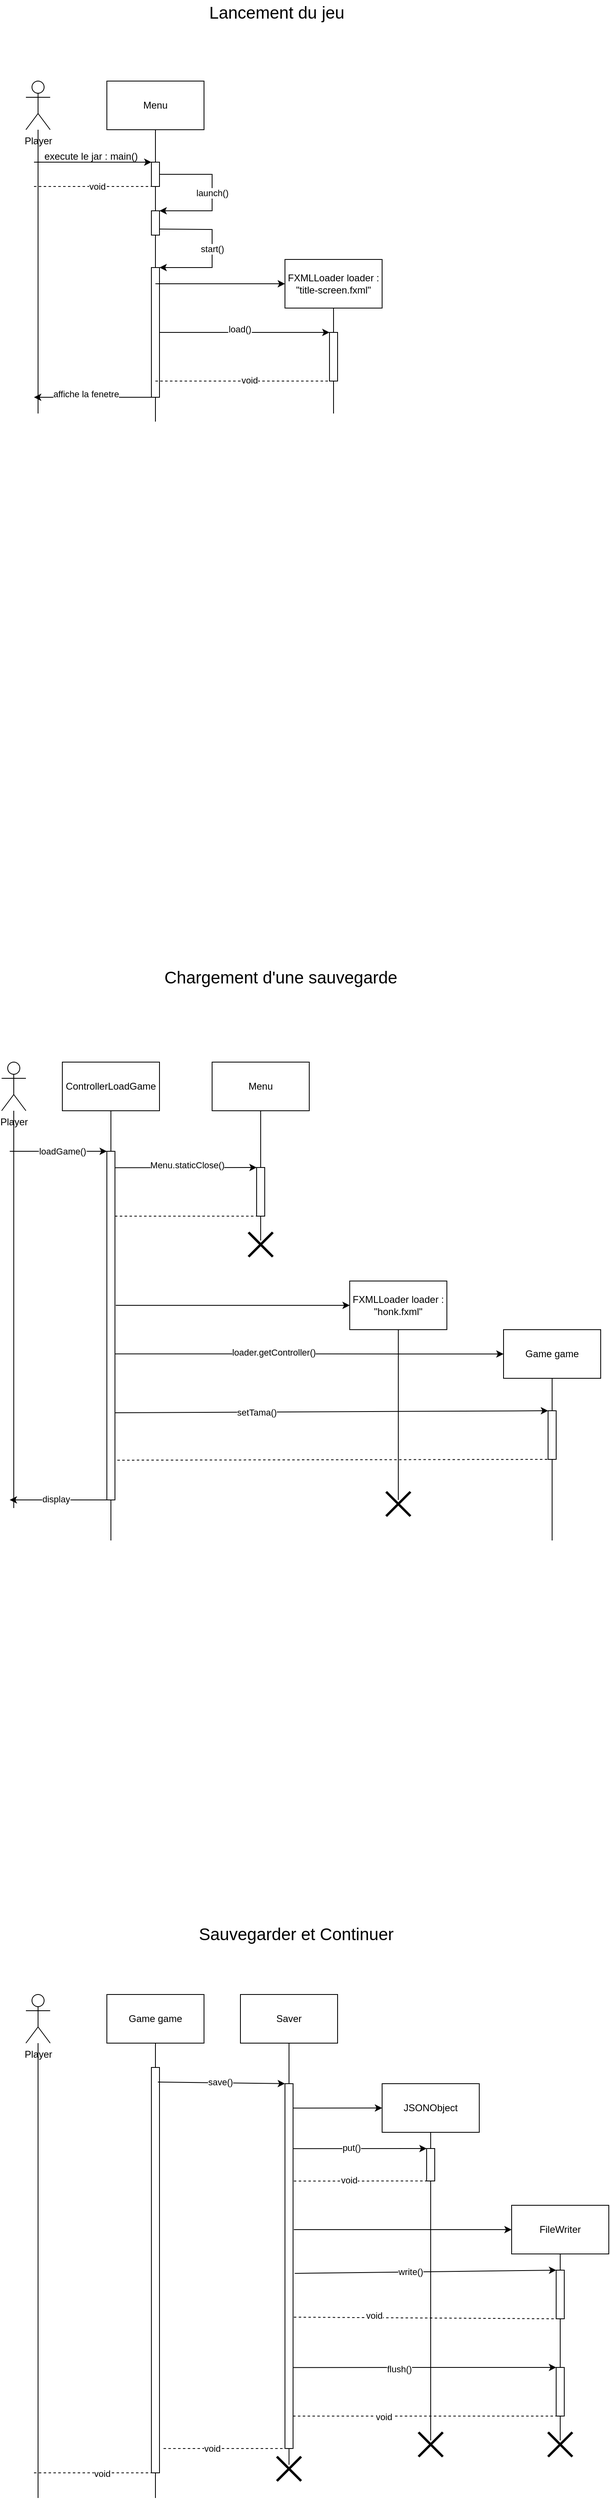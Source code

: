 <mxfile version="22.1.17" type="google">
  <diagram name="Page-1" id="2alas10cNBXESnKTLo6C">
    <mxGraphModel grid="1" page="1" gridSize="10" guides="1" tooltips="1" connect="1" arrows="1" fold="1" pageScale="1" pageWidth="827" pageHeight="1169" math="0" shadow="0">
      <root>
        <mxCell id="0" />
        <mxCell id="1" parent="0" />
        <mxCell id="J3-Axw0ptEbOkvb4Z3mJ-1" value="Player&lt;br&gt;" style="shape=umlActor;verticalLabelPosition=bottom;verticalAlign=top;html=1;outlineConnect=0;" vertex="1" parent="1">
          <mxGeometry x="80" y="120" width="30" height="60" as="geometry" />
        </mxCell>
        <mxCell id="J3-Axw0ptEbOkvb4Z3mJ-2" value="Lancement du jeu" style="text;html=1;strokeColor=none;fillColor=none;align=center;verticalAlign=middle;whiteSpace=wrap;rounded=0;fontSize=21;" vertex="1" parent="1">
          <mxGeometry x="210" y="20" width="360" height="30" as="geometry" />
        </mxCell>
        <mxCell id="YIQv507ol0snjBVpHRnk-1" value="" style="endArrow=none;html=1;rounded=0;" edge="1" parent="1">
          <mxGeometry width="50" height="50" relative="1" as="geometry">
            <mxPoint x="95" y="530" as="sourcePoint" />
            <mxPoint x="95" y="180" as="targetPoint" />
            <Array as="points">
              <mxPoint x="95" y="310" />
            </Array>
          </mxGeometry>
        </mxCell>
        <mxCell id="YIQv507ol0snjBVpHRnk-2" value="Menu" style="rounded=0;whiteSpace=wrap;html=1;" vertex="1" parent="1">
          <mxGeometry x="180" y="120" width="120" height="60" as="geometry" />
        </mxCell>
        <mxCell id="YIQv507ol0snjBVpHRnk-3" value="" style="endArrow=none;html=1;rounded=0;entryX=0.5;entryY=1;entryDx=0;entryDy=0;" edge="1" parent="1" source="YIQv507ol0snjBVpHRnk-4" target="YIQv507ol0snjBVpHRnk-2">
          <mxGeometry width="50" height="50" relative="1" as="geometry">
            <mxPoint x="240" y="540" as="sourcePoint" />
            <mxPoint x="440" y="330" as="targetPoint" />
          </mxGeometry>
        </mxCell>
        <mxCell id="YIQv507ol0snjBVpHRnk-5" value="" style="endArrow=none;html=1;rounded=0;entryX=0.5;entryY=1;entryDx=0;entryDy=0;" edge="1" parent="1" source="YIQv507ol0snjBVpHRnk-12" target="YIQv507ol0snjBVpHRnk-4">
          <mxGeometry width="50" height="50" relative="1" as="geometry">
            <mxPoint x="240" y="540" as="sourcePoint" />
            <mxPoint x="240" y="180" as="targetPoint" />
          </mxGeometry>
        </mxCell>
        <mxCell id="YIQv507ol0snjBVpHRnk-4" value="" style="rounded=0;whiteSpace=wrap;html=1;" vertex="1" parent="1">
          <mxGeometry x="235" y="220" width="10" height="30" as="geometry" />
        </mxCell>
        <mxCell id="YIQv507ol0snjBVpHRnk-6" value="" style="endArrow=classic;html=1;rounded=0;entryX=0;entryY=0;entryDx=0;entryDy=0;" edge="1" parent="1" target="YIQv507ol0snjBVpHRnk-4">
          <mxGeometry width="50" height="50" relative="1" as="geometry">
            <mxPoint x="90" y="220" as="sourcePoint" />
            <mxPoint x="440" y="330" as="targetPoint" />
          </mxGeometry>
        </mxCell>
        <mxCell id="YIQv507ol0snjBVpHRnk-8" value="execute le jar : main()" style="text;html=1;align=center;verticalAlign=middle;resizable=0;points=[];autosize=1;strokeColor=none;fillColor=none;" vertex="1" parent="1">
          <mxGeometry x="90" y="198" width="140" height="30" as="geometry" />
        </mxCell>
        <mxCell id="YIQv507ol0snjBVpHRnk-9" value="" style="endArrow=none;dashed=1;html=1;rounded=0;entryX=0;entryY=1;entryDx=0;entryDy=0;" edge="1" parent="1" target="YIQv507ol0snjBVpHRnk-4">
          <mxGeometry width="50" height="50" relative="1" as="geometry">
            <mxPoint x="90" y="250" as="sourcePoint" />
            <mxPoint x="440" y="330" as="targetPoint" />
          </mxGeometry>
        </mxCell>
        <mxCell id="YIQv507ol0snjBVpHRnk-11" value="void" style="edgeLabel;html=1;align=center;verticalAlign=middle;resizable=0;points=[];" vertex="1" connectable="0" parent="YIQv507ol0snjBVpHRnk-9">
          <mxGeometry x="0.076" relative="1" as="geometry">
            <mxPoint as="offset" />
          </mxGeometry>
        </mxCell>
        <mxCell id="YIQv507ol0snjBVpHRnk-13" value="" style="endArrow=none;html=1;rounded=0;entryX=0.5;entryY=1;entryDx=0;entryDy=0;" edge="1" parent="1" source="YIQv507ol0snjBVpHRnk-23" target="YIQv507ol0snjBVpHRnk-12">
          <mxGeometry width="50" height="50" relative="1" as="geometry">
            <mxPoint x="240" y="540" as="sourcePoint" />
            <mxPoint x="240" y="250" as="targetPoint" />
          </mxGeometry>
        </mxCell>
        <mxCell id="YIQv507ol0snjBVpHRnk-12" value="" style="rounded=0;whiteSpace=wrap;html=1;" vertex="1" parent="1">
          <mxGeometry x="235" y="280" width="10" height="30" as="geometry" />
        </mxCell>
        <mxCell id="YIQv507ol0snjBVpHRnk-14" value="" style="endArrow=classic;html=1;rounded=0;exitX=1;exitY=0.5;exitDx=0;exitDy=0;entryX=1;entryY=0;entryDx=0;entryDy=0;" edge="1" parent="1" source="YIQv507ol0snjBVpHRnk-4" target="YIQv507ol0snjBVpHRnk-12">
          <mxGeometry width="50" height="50" relative="1" as="geometry">
            <mxPoint x="390" y="380" as="sourcePoint" />
            <mxPoint x="410" y="220" as="targetPoint" />
            <Array as="points">
              <mxPoint x="310" y="235" />
              <mxPoint x="310" y="280" />
            </Array>
          </mxGeometry>
        </mxCell>
        <mxCell id="YIQv507ol0snjBVpHRnk-15" value="launch()" style="edgeLabel;html=1;align=center;verticalAlign=middle;resizable=0;points=[];" vertex="1" connectable="0" parent="YIQv507ol0snjBVpHRnk-14">
          <mxGeometry x="0.006" relative="1" as="geometry">
            <mxPoint as="offset" />
          </mxGeometry>
        </mxCell>
        <mxCell id="YIQv507ol0snjBVpHRnk-20" value="" style="endArrow=classic;html=1;rounded=0;exitX=1;exitY=0.75;exitDx=0;exitDy=0;entryX=1;entryY=0;entryDx=0;entryDy=0;" edge="1" parent="1" source="YIQv507ol0snjBVpHRnk-12" target="YIQv507ol0snjBVpHRnk-23">
          <mxGeometry width="50" height="50" relative="1" as="geometry">
            <mxPoint x="390" y="380" as="sourcePoint" />
            <mxPoint x="447.5" y="300" as="targetPoint" />
            <Array as="points">
              <mxPoint x="310" y="303" />
              <mxPoint x="310" y="350" />
            </Array>
          </mxGeometry>
        </mxCell>
        <mxCell id="YIQv507ol0snjBVpHRnk-22" value="start()" style="edgeLabel;html=1;align=center;verticalAlign=middle;resizable=0;points=[];" vertex="1" connectable="0" parent="YIQv507ol0snjBVpHRnk-20">
          <mxGeometry x="-0.002" relative="1" as="geometry">
            <mxPoint as="offset" />
          </mxGeometry>
        </mxCell>
        <mxCell id="YIQv507ol0snjBVpHRnk-24" value="" style="endArrow=none;html=1;rounded=0;entryX=0.5;entryY=1;entryDx=0;entryDy=0;" edge="1" parent="1" target="YIQv507ol0snjBVpHRnk-23">
          <mxGeometry width="50" height="50" relative="1" as="geometry">
            <mxPoint x="240" y="540" as="sourcePoint" />
            <mxPoint x="240" y="310" as="targetPoint" />
          </mxGeometry>
        </mxCell>
        <mxCell id="YIQv507ol0snjBVpHRnk-23" value="" style="rounded=0;whiteSpace=wrap;html=1;" vertex="1" parent="1">
          <mxGeometry x="235" y="350" width="10" height="160" as="geometry" />
        </mxCell>
        <mxCell id="YIQv507ol0snjBVpHRnk-28" value="FXMLLoader loader :&lt;br&gt;&quot;title-screen.fxml&quot;" style="rounded=0;whiteSpace=wrap;html=1;" vertex="1" parent="1">
          <mxGeometry x="400" y="340" width="120" height="60" as="geometry" />
        </mxCell>
        <mxCell id="YIQv507ol0snjBVpHRnk-29" value="" style="endArrow=classic;html=1;rounded=0;entryX=0;entryY=0.5;entryDx=0;entryDy=0;" edge="1" parent="1" target="YIQv507ol0snjBVpHRnk-28">
          <mxGeometry width="50" height="50" relative="1" as="geometry">
            <mxPoint x="240" y="370" as="sourcePoint" />
            <mxPoint x="440" y="330" as="targetPoint" />
          </mxGeometry>
        </mxCell>
        <mxCell id="YIQv507ol0snjBVpHRnk-30" value="" style="endArrow=none;html=1;rounded=0;exitX=0.5;exitY=1;exitDx=0;exitDy=0;" edge="1" parent="1" source="YIQv507ol0snjBVpHRnk-33">
          <mxGeometry width="50" height="50" relative="1" as="geometry">
            <mxPoint x="390" y="380" as="sourcePoint" />
            <mxPoint x="460" y="530" as="targetPoint" />
          </mxGeometry>
        </mxCell>
        <mxCell id="YIQv507ol0snjBVpHRnk-31" value="" style="endArrow=classic;html=1;rounded=0;entryX=0;entryY=0;entryDx=0;entryDy=0;" edge="1" parent="1" source="YIQv507ol0snjBVpHRnk-23" target="YIQv507ol0snjBVpHRnk-33">
          <mxGeometry width="50" height="50" relative="1" as="geometry">
            <mxPoint x="390" y="500" as="sourcePoint" />
            <mxPoint x="430" y="430" as="targetPoint" />
          </mxGeometry>
        </mxCell>
        <mxCell id="YIQv507ol0snjBVpHRnk-32" value="load()" style="edgeLabel;html=1;align=center;verticalAlign=middle;resizable=0;points=[];" vertex="1" connectable="0" parent="YIQv507ol0snjBVpHRnk-31">
          <mxGeometry x="-0.06" y="4" relative="1" as="geometry">
            <mxPoint as="offset" />
          </mxGeometry>
        </mxCell>
        <mxCell id="YIQv507ol0snjBVpHRnk-34" value="" style="endArrow=none;html=1;rounded=0;exitX=0.5;exitY=1;exitDx=0;exitDy=0;" edge="1" parent="1" source="YIQv507ol0snjBVpHRnk-28" target="YIQv507ol0snjBVpHRnk-33">
          <mxGeometry width="50" height="50" relative="1" as="geometry">
            <mxPoint x="460" y="400" as="sourcePoint" />
            <mxPoint x="460" y="530" as="targetPoint" />
          </mxGeometry>
        </mxCell>
        <mxCell id="YIQv507ol0snjBVpHRnk-33" value="" style="rounded=0;whiteSpace=wrap;html=1;" vertex="1" parent="1">
          <mxGeometry x="455" y="430" width="10" height="60" as="geometry" />
        </mxCell>
        <mxCell id="YIQv507ol0snjBVpHRnk-36" value="" style="endArrow=none;dashed=1;html=1;rounded=0;entryX=0;entryY=1;entryDx=0;entryDy=0;" edge="1" parent="1" target="YIQv507ol0snjBVpHRnk-33">
          <mxGeometry width="50" height="50" relative="1" as="geometry">
            <mxPoint x="240" y="490" as="sourcePoint" />
            <mxPoint x="440" y="450" as="targetPoint" />
          </mxGeometry>
        </mxCell>
        <mxCell id="YIQv507ol0snjBVpHRnk-37" value="void" style="edgeLabel;html=1;align=center;verticalAlign=middle;resizable=0;points=[];" vertex="1" connectable="0" parent="YIQv507ol0snjBVpHRnk-36">
          <mxGeometry x="0.079" y="1" relative="1" as="geometry">
            <mxPoint as="offset" />
          </mxGeometry>
        </mxCell>
        <mxCell id="YIQv507ol0snjBVpHRnk-38" value="" style="endArrow=classic;html=1;rounded=0;exitX=0;exitY=1;exitDx=0;exitDy=0;" edge="1" parent="1" source="YIQv507ol0snjBVpHRnk-23">
          <mxGeometry width="50" height="50" relative="1" as="geometry">
            <mxPoint x="390" y="500" as="sourcePoint" />
            <mxPoint x="90" y="510" as="targetPoint" />
          </mxGeometry>
        </mxCell>
        <mxCell id="YIQv507ol0snjBVpHRnk-39" value="affiche la fenetre" style="edgeLabel;html=1;align=center;verticalAlign=middle;resizable=0;points=[];" vertex="1" connectable="0" parent="YIQv507ol0snjBVpHRnk-38">
          <mxGeometry x="0.117" y="-4" relative="1" as="geometry">
            <mxPoint as="offset" />
          </mxGeometry>
        </mxCell>
        <mxCell id="YIQv507ol0snjBVpHRnk-40" value="&lt;font style=&quot;font-size: 21px;&quot;&gt;Chargement d&#39;une sauvegarde&lt;/font&gt;" style="text;html=1;strokeColor=none;fillColor=none;align=center;verticalAlign=middle;whiteSpace=wrap;rounded=0;" vertex="1" parent="1">
          <mxGeometry x="220" y="1210" width="350" height="30" as="geometry" />
        </mxCell>
        <mxCell id="YIQv507ol0snjBVpHRnk-41" value="Player" style="shape=umlActor;verticalLabelPosition=bottom;verticalAlign=top;html=1;outlineConnect=0;" vertex="1" parent="1">
          <mxGeometry x="50" y="1330" width="30" height="60" as="geometry" />
        </mxCell>
        <mxCell id="YIQv507ol0snjBVpHRnk-42" value="" style="endArrow=none;html=1;rounded=0;" edge="1" parent="1" source="YIQv507ol0snjBVpHRnk-41">
          <mxGeometry width="50" height="50" relative="1" as="geometry">
            <mxPoint x="60" y="1420" as="sourcePoint" />
            <mxPoint x="65" y="1880" as="targetPoint" />
          </mxGeometry>
        </mxCell>
        <mxCell id="YIQv507ol0snjBVpHRnk-43" value="ControllerLoadGame" style="rounded=0;whiteSpace=wrap;html=1;" vertex="1" parent="1">
          <mxGeometry x="125" y="1330" width="120" height="60" as="geometry" />
        </mxCell>
        <mxCell id="YIQv507ol0snjBVpHRnk-44" value="" style="endArrow=none;html=1;rounded=0;entryX=0.5;entryY=1;entryDx=0;entryDy=0;" edge="1" parent="1" source="YIQv507ol0snjBVpHRnk-45" target="YIQv507ol0snjBVpHRnk-43">
          <mxGeometry width="50" height="50" relative="1" as="geometry">
            <mxPoint x="185" y="1884" as="sourcePoint" />
            <mxPoint x="440" y="1470" as="targetPoint" />
          </mxGeometry>
        </mxCell>
        <mxCell id="YIQv507ol0snjBVpHRnk-46" value="" style="endArrow=none;html=1;rounded=0;entryX=0.5;entryY=1;entryDx=0;entryDy=0;" edge="1" parent="1" target="YIQv507ol0snjBVpHRnk-45">
          <mxGeometry width="50" height="50" relative="1" as="geometry">
            <mxPoint x="185" y="1920" as="sourcePoint" />
            <mxPoint x="185" y="1390" as="targetPoint" />
          </mxGeometry>
        </mxCell>
        <mxCell id="YIQv507ol0snjBVpHRnk-45" value="" style="rounded=0;whiteSpace=wrap;html=1;" vertex="1" parent="1">
          <mxGeometry x="180" y="1440" width="10" height="430" as="geometry" />
        </mxCell>
        <mxCell id="YIQv507ol0snjBVpHRnk-47" value="" style="endArrow=classic;html=1;rounded=0;entryX=0;entryY=0;entryDx=0;entryDy=0;" edge="1" parent="1" target="YIQv507ol0snjBVpHRnk-45">
          <mxGeometry width="50" height="50" relative="1" as="geometry">
            <mxPoint x="60" y="1440" as="sourcePoint" />
            <mxPoint x="440" y="1470" as="targetPoint" />
          </mxGeometry>
        </mxCell>
        <mxCell id="YIQv507ol0snjBVpHRnk-48" value="loadGame()" style="edgeLabel;html=1;align=center;verticalAlign=middle;resizable=0;points=[];" vertex="1" connectable="0" parent="YIQv507ol0snjBVpHRnk-47">
          <mxGeometry x="0.183" y="2" relative="1" as="geometry">
            <mxPoint x="-6" y="2" as="offset" />
          </mxGeometry>
        </mxCell>
        <mxCell id="YIQv507ol0snjBVpHRnk-50" value="Menu" style="rounded=0;whiteSpace=wrap;html=1;" vertex="1" parent="1">
          <mxGeometry x="310" y="1330" width="120" height="60" as="geometry" />
        </mxCell>
        <mxCell id="YIQv507ol0snjBVpHRnk-51" value="" style="endArrow=none;html=1;rounded=0;entryX=0.5;entryY=1;entryDx=0;entryDy=0;" edge="1" parent="1" source="YIQv507ol0snjBVpHRnk-52" target="YIQv507ol0snjBVpHRnk-50">
          <mxGeometry width="50" height="50" relative="1" as="geometry">
            <mxPoint x="370" y="1690" as="sourcePoint" />
            <mxPoint x="440" y="1470" as="targetPoint" />
          </mxGeometry>
        </mxCell>
        <mxCell id="YIQv507ol0snjBVpHRnk-53" value="" style="endArrow=none;html=1;rounded=0;entryX=0.5;entryY=1;entryDx=0;entryDy=0;" edge="1" parent="1" target="YIQv507ol0snjBVpHRnk-52">
          <mxGeometry width="50" height="50" relative="1" as="geometry">
            <mxPoint x="370" y="1550" as="sourcePoint" />
            <mxPoint x="370" y="1390" as="targetPoint" />
            <Array as="points" />
          </mxGeometry>
        </mxCell>
        <mxCell id="YIQv507ol0snjBVpHRnk-52" value="" style="rounded=0;whiteSpace=wrap;html=1;" vertex="1" parent="1">
          <mxGeometry x="365" y="1460" width="10" height="60" as="geometry" />
        </mxCell>
        <mxCell id="YIQv507ol0snjBVpHRnk-54" value="" style="endArrow=classic;html=1;rounded=0;exitX=1;exitY=0.047;exitDx=0;exitDy=0;exitPerimeter=0;entryX=0;entryY=0;entryDx=0;entryDy=0;" edge="1" parent="1" source="YIQv507ol0snjBVpHRnk-45" target="YIQv507ol0snjBVpHRnk-52">
          <mxGeometry width="50" height="50" relative="1" as="geometry">
            <mxPoint x="390" y="1520" as="sourcePoint" />
            <mxPoint x="440" y="1470" as="targetPoint" />
          </mxGeometry>
        </mxCell>
        <mxCell id="YIQv507ol0snjBVpHRnk-55" value="Menu.staticClose()" style="edgeLabel;html=1;align=center;verticalAlign=middle;resizable=0;points=[];" vertex="1" connectable="0" parent="YIQv507ol0snjBVpHRnk-54">
          <mxGeometry x="0.018" y="3" relative="1" as="geometry">
            <mxPoint as="offset" />
          </mxGeometry>
        </mxCell>
        <mxCell id="YIQv507ol0snjBVpHRnk-56" value="" style="endArrow=none;dashed=1;html=1;rounded=0;entryX=0;entryY=1;entryDx=0;entryDy=0;" edge="1" parent="1" target="YIQv507ol0snjBVpHRnk-52">
          <mxGeometry width="50" height="50" relative="1" as="geometry">
            <mxPoint x="190" y="1520" as="sourcePoint" />
            <mxPoint x="440" y="1470" as="targetPoint" />
          </mxGeometry>
        </mxCell>
        <mxCell id="YIQv507ol0snjBVpHRnk-57" value="" style="shape=umlDestroy;whiteSpace=wrap;html=1;strokeWidth=3;targetShapes=umlLifeline;" vertex="1" parent="1">
          <mxGeometry x="355" y="1540" width="30" height="30" as="geometry" />
        </mxCell>
        <mxCell id="YIQv507ol0snjBVpHRnk-58" value="FXMLLoader loader :&lt;br&gt;&quot;honk.fxml&quot;" style="rounded=0;whiteSpace=wrap;html=1;" vertex="1" parent="1">
          <mxGeometry x="480" y="1600" width="120" height="60" as="geometry" />
        </mxCell>
        <mxCell id="YIQv507ol0snjBVpHRnk-59" value="" style="endArrow=classic;html=1;rounded=0;exitX=1.1;exitY=0.442;exitDx=0;exitDy=0;exitPerimeter=0;entryX=0;entryY=0.5;entryDx=0;entryDy=0;" edge="1" parent="1" source="YIQv507ol0snjBVpHRnk-45" target="YIQv507ol0snjBVpHRnk-58">
          <mxGeometry width="50" height="50" relative="1" as="geometry">
            <mxPoint x="390" y="1640" as="sourcePoint" />
            <mxPoint x="440" y="1590" as="targetPoint" />
          </mxGeometry>
        </mxCell>
        <mxCell id="YIQv507ol0snjBVpHRnk-61" value="Game game" style="rounded=0;whiteSpace=wrap;html=1;" vertex="1" parent="1">
          <mxGeometry x="670" y="1660" width="120" height="60" as="geometry" />
        </mxCell>
        <mxCell id="YIQv507ol0snjBVpHRnk-62" value="" style="endArrow=classic;html=1;rounded=0;exitX=1;exitY=0.581;exitDx=0;exitDy=0;exitPerimeter=0;entryX=0;entryY=0.5;entryDx=0;entryDy=0;" edge="1" parent="1" source="YIQv507ol0snjBVpHRnk-45" target="YIQv507ol0snjBVpHRnk-61">
          <mxGeometry width="50" height="50" relative="1" as="geometry">
            <mxPoint x="390" y="1640" as="sourcePoint" />
            <mxPoint x="440" y="1590" as="targetPoint" />
          </mxGeometry>
        </mxCell>
        <mxCell id="YIQv507ol0snjBVpHRnk-73" value="loader.getController()" style="edgeLabel;html=1;align=center;verticalAlign=middle;resizable=0;points=[];" vertex="1" connectable="0" parent="YIQv507ol0snjBVpHRnk-62">
          <mxGeometry x="-0.183" y="2" relative="1" as="geometry">
            <mxPoint as="offset" />
          </mxGeometry>
        </mxCell>
        <mxCell id="YIQv507ol0snjBVpHRnk-63" value="" style="endArrow=none;html=1;rounded=0;entryX=0.5;entryY=1;entryDx=0;entryDy=0;" edge="1" parent="1" target="YIQv507ol0snjBVpHRnk-58">
          <mxGeometry width="50" height="50" relative="1" as="geometry">
            <mxPoint x="540" y="1760" as="sourcePoint" />
            <mxPoint x="440" y="1710" as="targetPoint" />
          </mxGeometry>
        </mxCell>
        <mxCell id="YIQv507ol0snjBVpHRnk-65" value="" style="endArrow=none;html=1;rounded=0;entryX=0.5;entryY=1;entryDx=0;entryDy=0;" edge="1" parent="1" source="YIQv507ol0snjBVpHRnk-74" target="YIQv507ol0snjBVpHRnk-61">
          <mxGeometry width="50" height="50" relative="1" as="geometry">
            <mxPoint x="730" y="1980" as="sourcePoint" />
            <mxPoint x="750" y="1790" as="targetPoint" />
          </mxGeometry>
        </mxCell>
        <mxCell id="YIQv507ol0snjBVpHRnk-68" value="" style="endArrow=none;html=1;rounded=0;entryX=0.5;entryY=1;entryDx=0;entryDy=0;" edge="1" parent="1">
          <mxGeometry width="50" height="50" relative="1" as="geometry">
            <mxPoint x="540" y="1870" as="sourcePoint" />
            <mxPoint x="540" y="1760" as="targetPoint" />
          </mxGeometry>
        </mxCell>
        <mxCell id="YIQv507ol0snjBVpHRnk-75" value="" style="endArrow=none;html=1;rounded=0;entryX=0.5;entryY=1;entryDx=0;entryDy=0;" edge="1" parent="1" target="YIQv507ol0snjBVpHRnk-74">
          <mxGeometry width="50" height="50" relative="1" as="geometry">
            <mxPoint x="730" y="1920" as="sourcePoint" />
            <mxPoint x="730" y="1720" as="targetPoint" />
          </mxGeometry>
        </mxCell>
        <mxCell id="YIQv507ol0snjBVpHRnk-74" value="" style="rounded=0;whiteSpace=wrap;html=1;" vertex="1" parent="1">
          <mxGeometry x="725" y="1760" width="10" height="60" as="geometry" />
        </mxCell>
        <mxCell id="YIQv507ol0snjBVpHRnk-76" value="" style="shape=umlDestroy;whiteSpace=wrap;html=1;strokeWidth=3;targetShapes=umlLifeline;" vertex="1" parent="1">
          <mxGeometry x="525" y="1860" width="30" height="30" as="geometry" />
        </mxCell>
        <mxCell id="YIQv507ol0snjBVpHRnk-77" value="" style="endArrow=classic;html=1;rounded=0;entryX=0;entryY=0;entryDx=0;entryDy=0;exitX=1;exitY=0.75;exitDx=0;exitDy=0;" edge="1" parent="1" source="YIQv507ol0snjBVpHRnk-45" target="YIQv507ol0snjBVpHRnk-74">
          <mxGeometry width="50" height="50" relative="1" as="geometry">
            <mxPoint x="390" y="1760" as="sourcePoint" />
            <mxPoint x="440" y="1710" as="targetPoint" />
          </mxGeometry>
        </mxCell>
        <mxCell id="YIQv507ol0snjBVpHRnk-78" value="setTama()" style="edgeLabel;html=1;align=center;verticalAlign=middle;resizable=0;points=[];" vertex="1" connectable="0" parent="YIQv507ol0snjBVpHRnk-77">
          <mxGeometry x="-0.346" relative="1" as="geometry">
            <mxPoint as="offset" />
          </mxGeometry>
        </mxCell>
        <mxCell id="YIQv507ol0snjBVpHRnk-79" value="" style="endArrow=none;dashed=1;html=1;rounded=0;entryX=0;entryY=1;entryDx=0;entryDy=0;exitX=1.3;exitY=0.886;exitDx=0;exitDy=0;exitPerimeter=0;" edge="1" parent="1" source="YIQv507ol0snjBVpHRnk-45" target="YIQv507ol0snjBVpHRnk-74">
          <mxGeometry width="50" height="50" relative="1" as="geometry">
            <mxPoint x="390" y="1760" as="sourcePoint" />
            <mxPoint x="440" y="1710" as="targetPoint" />
          </mxGeometry>
        </mxCell>
        <mxCell id="YIQv507ol0snjBVpHRnk-80" value="" style="endArrow=classic;html=1;rounded=0;exitX=0;exitY=1;exitDx=0;exitDy=0;" edge="1" parent="1" source="YIQv507ol0snjBVpHRnk-45">
          <mxGeometry width="50" height="50" relative="1" as="geometry">
            <mxPoint x="390" y="1880" as="sourcePoint" />
            <mxPoint x="60" y="1870" as="targetPoint" />
          </mxGeometry>
        </mxCell>
        <mxCell id="YIQv507ol0snjBVpHRnk-81" value="display" style="edgeLabel;html=1;align=center;verticalAlign=middle;resizable=0;points=[];" vertex="1" connectable="0" parent="YIQv507ol0snjBVpHRnk-80">
          <mxGeometry x="0.05" y="-1" relative="1" as="geometry">
            <mxPoint as="offset" />
          </mxGeometry>
        </mxCell>
        <mxCell id="YIQv507ol0snjBVpHRnk-82" value="&lt;font style=&quot;font-size: 21px;&quot;&gt;Sauvegarder et Continuer&lt;/font&gt;" style="text;html=1;strokeColor=none;fillColor=none;align=center;verticalAlign=middle;whiteSpace=wrap;rounded=0;" vertex="1" parent="1">
          <mxGeometry x="279" y="2390" width="270" height="30" as="geometry" />
        </mxCell>
        <mxCell id="YIQv507ol0snjBVpHRnk-83" value="Game game" style="rounded=0;whiteSpace=wrap;html=1;" vertex="1" parent="1">
          <mxGeometry x="180" y="2480" width="120" height="60" as="geometry" />
        </mxCell>
        <mxCell id="YIQv507ol0snjBVpHRnk-84" value="Player&lt;br&gt;" style="shape=umlActor;verticalLabelPosition=bottom;verticalAlign=top;html=1;outlineConnect=0;" vertex="1" parent="1">
          <mxGeometry x="80" y="2480" width="30" height="60" as="geometry" />
        </mxCell>
        <mxCell id="YIQv507ol0snjBVpHRnk-90" value="" style="endArrow=none;html=1;rounded=0;" edge="1" parent="1" target="YIQv507ol0snjBVpHRnk-84">
          <mxGeometry width="50" height="50" relative="1" as="geometry">
            <mxPoint x="95" y="3101" as="sourcePoint" />
            <mxPoint x="170" y="2600" as="targetPoint" />
          </mxGeometry>
        </mxCell>
        <mxCell id="YIQv507ol0snjBVpHRnk-91" value="" style="endArrow=none;html=1;rounded=0;entryX=0.5;entryY=1;entryDx=0;entryDy=0;" edge="1" parent="1" source="YIQv507ol0snjBVpHRnk-92" target="YIQv507ol0snjBVpHRnk-83">
          <mxGeometry width="50" height="50" relative="1" as="geometry">
            <mxPoint x="240" y="3101" as="sourcePoint" />
            <mxPoint x="440" y="2470" as="targetPoint" />
          </mxGeometry>
        </mxCell>
        <mxCell id="YIQv507ol0snjBVpHRnk-93" value="" style="endArrow=none;html=1;rounded=0;entryX=0.5;entryY=1;entryDx=0;entryDy=0;" edge="1" parent="1" target="YIQv507ol0snjBVpHRnk-92">
          <mxGeometry width="50" height="50" relative="1" as="geometry">
            <mxPoint x="240" y="3101" as="sourcePoint" />
            <mxPoint x="240" y="2540" as="targetPoint" />
          </mxGeometry>
        </mxCell>
        <mxCell id="YIQv507ol0snjBVpHRnk-92" value="" style="rounded=0;whiteSpace=wrap;html=1;" vertex="1" parent="1">
          <mxGeometry x="235" y="2570" width="10" height="500" as="geometry" />
        </mxCell>
        <mxCell id="YIQv507ol0snjBVpHRnk-94" value="Saver" style="rounded=0;whiteSpace=wrap;html=1;" vertex="1" parent="1">
          <mxGeometry x="345" y="2480" width="120" height="60" as="geometry" />
        </mxCell>
        <mxCell id="YIQv507ol0snjBVpHRnk-96" value="" style="endArrow=none;html=1;rounded=0;entryX=0.5;entryY=1;entryDx=0;entryDy=0;" edge="1" parent="1" source="YIQv507ol0snjBVpHRnk-95" target="YIQv507ol0snjBVpHRnk-94">
          <mxGeometry width="50" height="50" relative="1" as="geometry">
            <mxPoint x="405" y="3104" as="sourcePoint" />
            <mxPoint x="440" y="2600" as="targetPoint" />
          </mxGeometry>
        </mxCell>
        <mxCell id="YIQv507ol0snjBVpHRnk-98" value="" style="endArrow=none;html=1;rounded=0;entryX=0.5;entryY=1;entryDx=0;entryDy=0;" edge="1" parent="1" target="YIQv507ol0snjBVpHRnk-95">
          <mxGeometry width="50" height="50" relative="1" as="geometry">
            <mxPoint x="405" y="3060" as="sourcePoint" />
            <mxPoint x="405" y="2540" as="targetPoint" />
          </mxGeometry>
        </mxCell>
        <mxCell id="YIQv507ol0snjBVpHRnk-95" value="" style="rounded=0;whiteSpace=wrap;html=1;" vertex="1" parent="1">
          <mxGeometry x="400" y="2590" width="10" height="450" as="geometry" />
        </mxCell>
        <mxCell id="YIQv507ol0snjBVpHRnk-99" value="" style="endArrow=classic;html=1;rounded=0;entryX=0;entryY=0;entryDx=0;entryDy=0;exitX=0.8;exitY=0.036;exitDx=0;exitDy=0;exitPerimeter=0;" edge="1" parent="1" source="YIQv507ol0snjBVpHRnk-92" target="YIQv507ol0snjBVpHRnk-95">
          <mxGeometry width="50" height="50" relative="1" as="geometry">
            <mxPoint x="250" y="2590" as="sourcePoint" />
            <mxPoint x="440" y="2680" as="targetPoint" />
          </mxGeometry>
        </mxCell>
        <mxCell id="YIQv507ol0snjBVpHRnk-100" value="save()" style="edgeLabel;html=1;align=center;verticalAlign=middle;resizable=0;points=[];" vertex="1" connectable="0" parent="YIQv507ol0snjBVpHRnk-99">
          <mxGeometry x="-0.019" y="1" relative="1" as="geometry">
            <mxPoint as="offset" />
          </mxGeometry>
        </mxCell>
        <mxCell id="YIQv507ol0snjBVpHRnk-101" value="JSONObject" style="rounded=0;whiteSpace=wrap;html=1;" vertex="1" parent="1">
          <mxGeometry x="520" y="2590" width="120" height="60" as="geometry" />
        </mxCell>
        <mxCell id="YIQv507ol0snjBVpHRnk-102" value="" style="endArrow=classic;html=1;rounded=0;entryX=0;entryY=0.5;entryDx=0;entryDy=0;exitX=1;exitY=0.067;exitDx=0;exitDy=0;exitPerimeter=0;" edge="1" parent="1" source="YIQv507ol0snjBVpHRnk-95" target="YIQv507ol0snjBVpHRnk-101">
          <mxGeometry width="50" height="50" relative="1" as="geometry">
            <mxPoint x="390" y="2710" as="sourcePoint" />
            <mxPoint x="440" y="2660" as="targetPoint" />
          </mxGeometry>
        </mxCell>
        <mxCell id="YIQv507ol0snjBVpHRnk-103" value="" style="endArrow=none;html=1;rounded=0;entryX=0.5;entryY=1;entryDx=0;entryDy=0;" edge="1" parent="1" source="YIQv507ol0snjBVpHRnk-105" target="YIQv507ol0snjBVpHRnk-101">
          <mxGeometry width="50" height="50" relative="1" as="geometry">
            <mxPoint x="580" y="2800" as="sourcePoint" />
            <mxPoint x="440" y="2780" as="targetPoint" />
          </mxGeometry>
        </mxCell>
        <mxCell id="YIQv507ol0snjBVpHRnk-104" value="" style="endArrow=classic;html=1;rounded=0;exitX=1;exitY=0.178;exitDx=0;exitDy=0;exitPerimeter=0;entryX=0;entryY=0;entryDx=0;entryDy=0;" edge="1" parent="1" source="YIQv507ol0snjBVpHRnk-95" target="YIQv507ol0snjBVpHRnk-105">
          <mxGeometry width="50" height="50" relative="1" as="geometry">
            <mxPoint x="390" y="2710" as="sourcePoint" />
            <mxPoint x="510" y="2670" as="targetPoint" />
          </mxGeometry>
        </mxCell>
        <mxCell id="YIQv507ol0snjBVpHRnk-107" value="put()" style="edgeLabel;html=1;align=center;verticalAlign=middle;resizable=0;points=[];" vertex="1" connectable="0" parent="YIQv507ol0snjBVpHRnk-104">
          <mxGeometry x="-0.127" y="1" relative="1" as="geometry">
            <mxPoint as="offset" />
          </mxGeometry>
        </mxCell>
        <mxCell id="YIQv507ol0snjBVpHRnk-106" value="" style="endArrow=none;html=1;rounded=0;entryX=0.5;entryY=1;entryDx=0;entryDy=0;" edge="1" parent="1" target="YIQv507ol0snjBVpHRnk-105">
          <mxGeometry width="50" height="50" relative="1" as="geometry">
            <mxPoint x="580" y="3030" as="sourcePoint" />
            <mxPoint x="580" y="2650" as="targetPoint" />
          </mxGeometry>
        </mxCell>
        <mxCell id="YIQv507ol0snjBVpHRnk-105" value="" style="rounded=0;whiteSpace=wrap;html=1;" vertex="1" parent="1">
          <mxGeometry x="575" y="2670" width="10" height="40" as="geometry" />
        </mxCell>
        <mxCell id="YIQv507ol0snjBVpHRnk-108" value="" style="endArrow=none;dashed=1;html=1;rounded=0;entryX=0;entryY=1;entryDx=0;entryDy=0;exitX=1.1;exitY=0.267;exitDx=0;exitDy=0;exitPerimeter=0;" edge="1" parent="1" source="YIQv507ol0snjBVpHRnk-95" target="YIQv507ol0snjBVpHRnk-105">
          <mxGeometry width="50" height="50" relative="1" as="geometry">
            <mxPoint x="420" y="2710" as="sourcePoint" />
            <mxPoint x="440" y="2660" as="targetPoint" />
          </mxGeometry>
        </mxCell>
        <mxCell id="YIQv507ol0snjBVpHRnk-117" value="void" style="edgeLabel;html=1;align=center;verticalAlign=middle;resizable=0;points=[];" vertex="1" connectable="0" parent="YIQv507ol0snjBVpHRnk-108">
          <mxGeometry x="-0.171" y="1" relative="1" as="geometry">
            <mxPoint as="offset" />
          </mxGeometry>
        </mxCell>
        <mxCell id="YIQv507ol0snjBVpHRnk-109" value="FileWriter" style="rounded=0;whiteSpace=wrap;html=1;" vertex="1" parent="1">
          <mxGeometry x="680" y="2740" width="120" height="60" as="geometry" />
        </mxCell>
        <mxCell id="YIQv507ol0snjBVpHRnk-110" value="" style="endArrow=classic;html=1;rounded=0;entryX=0;entryY=0.5;entryDx=0;entryDy=0;exitX=1.1;exitY=0.4;exitDx=0;exitDy=0;exitPerimeter=0;startArrow=none;startFill=0;endFill=1;" edge="1" parent="1" source="YIQv507ol0snjBVpHRnk-95" target="YIQv507ol0snjBVpHRnk-109">
          <mxGeometry width="50" height="50" relative="1" as="geometry">
            <mxPoint x="390" y="2840" as="sourcePoint" />
            <mxPoint x="440" y="2790" as="targetPoint" />
          </mxGeometry>
        </mxCell>
        <mxCell id="YIQv507ol0snjBVpHRnk-111" value="" style="endArrow=none;html=1;rounded=0;entryX=0.5;entryY=1;entryDx=0;entryDy=0;" edge="1" parent="1" source="YIQv507ol0snjBVpHRnk-112" target="YIQv507ol0snjBVpHRnk-109">
          <mxGeometry width="50" height="50" relative="1" as="geometry">
            <mxPoint x="740" y="3100" as="sourcePoint" />
            <mxPoint x="440" y="2790" as="targetPoint" />
          </mxGeometry>
        </mxCell>
        <mxCell id="YIQv507ol0snjBVpHRnk-113" value="" style="endArrow=none;html=1;rounded=0;entryX=0.5;entryY=1;entryDx=0;entryDy=0;" edge="1" parent="1" source="YIQv507ol0snjBVpHRnk-119" target="YIQv507ol0snjBVpHRnk-112">
          <mxGeometry width="50" height="50" relative="1" as="geometry">
            <mxPoint x="740" y="3100" as="sourcePoint" />
            <mxPoint x="740" y="2800" as="targetPoint" />
          </mxGeometry>
        </mxCell>
        <mxCell id="YIQv507ol0snjBVpHRnk-112" value="" style="rounded=0;whiteSpace=wrap;html=1;" vertex="1" parent="1">
          <mxGeometry x="735" y="2820" width="10" height="60" as="geometry" />
        </mxCell>
        <mxCell id="YIQv507ol0snjBVpHRnk-114" value="" style="endArrow=classic;html=1;rounded=0;entryX=0;entryY=0;entryDx=0;entryDy=0;exitX=1.2;exitY=0.52;exitDx=0;exitDy=0;exitPerimeter=0;" edge="1" parent="1" source="YIQv507ol0snjBVpHRnk-95" target="YIQv507ol0snjBVpHRnk-112">
          <mxGeometry width="50" height="50" relative="1" as="geometry">
            <mxPoint x="390" y="2870" as="sourcePoint" />
            <mxPoint x="440" y="2820" as="targetPoint" />
          </mxGeometry>
        </mxCell>
        <mxCell id="YIQv507ol0snjBVpHRnk-116" value="write()" style="edgeLabel;html=1;align=center;verticalAlign=middle;resizable=0;points=[];" vertex="1" connectable="0" parent="YIQv507ol0snjBVpHRnk-114">
          <mxGeometry x="-0.115" relative="1" as="geometry">
            <mxPoint as="offset" />
          </mxGeometry>
        </mxCell>
        <mxCell id="YIQv507ol0snjBVpHRnk-115" value="" style="endArrow=none;dashed=1;html=1;rounded=0;entryX=0;entryY=1;entryDx=0;entryDy=0;exitX=1.1;exitY=0.64;exitDx=0;exitDy=0;exitPerimeter=0;" edge="1" parent="1" source="YIQv507ol0snjBVpHRnk-95" target="YIQv507ol0snjBVpHRnk-112">
          <mxGeometry width="50" height="50" relative="1" as="geometry">
            <mxPoint x="390" y="2870" as="sourcePoint" />
            <mxPoint x="440" y="2820" as="targetPoint" />
          </mxGeometry>
        </mxCell>
        <mxCell id="YIQv507ol0snjBVpHRnk-118" value="void" style="edgeLabel;html=1;align=center;verticalAlign=middle;resizable=0;points=[];" vertex="1" connectable="0" parent="YIQv507ol0snjBVpHRnk-115">
          <mxGeometry x="-0.389" y="3" relative="1" as="geometry">
            <mxPoint as="offset" />
          </mxGeometry>
        </mxCell>
        <mxCell id="YIQv507ol0snjBVpHRnk-121" value="" style="endArrow=none;html=1;rounded=0;entryX=0.5;entryY=1;entryDx=0;entryDy=0;" edge="1" parent="1" target="YIQv507ol0snjBVpHRnk-119">
          <mxGeometry width="50" height="50" relative="1" as="geometry">
            <mxPoint x="740" y="3030" as="sourcePoint" />
            <mxPoint x="740" y="2880" as="targetPoint" />
          </mxGeometry>
        </mxCell>
        <mxCell id="YIQv507ol0snjBVpHRnk-119" value="" style="rounded=0;whiteSpace=wrap;html=1;" vertex="1" parent="1">
          <mxGeometry x="735" y="2940" width="10" height="60" as="geometry" />
        </mxCell>
        <mxCell id="YIQv507ol0snjBVpHRnk-122" value="" style="endArrow=classic;html=1;rounded=0;entryX=0;entryY=0;entryDx=0;entryDy=0;exitX=1;exitY=0.778;exitDx=0;exitDy=0;exitPerimeter=0;" edge="1" parent="1" source="YIQv507ol0snjBVpHRnk-95" target="YIQv507ol0snjBVpHRnk-119">
          <mxGeometry width="50" height="50" relative="1" as="geometry">
            <mxPoint x="390" y="2990" as="sourcePoint" />
            <mxPoint x="440" y="2940" as="targetPoint" />
          </mxGeometry>
        </mxCell>
        <mxCell id="YIQv507ol0snjBVpHRnk-123" value="flush()" style="edgeLabel;html=1;align=center;verticalAlign=middle;resizable=0;points=[];" vertex="1" connectable="0" parent="YIQv507ol0snjBVpHRnk-122">
          <mxGeometry x="-0.194" y="-2" relative="1" as="geometry">
            <mxPoint as="offset" />
          </mxGeometry>
        </mxCell>
        <mxCell id="YIQv507ol0snjBVpHRnk-124" value="" style="endArrow=none;dashed=1;html=1;rounded=0;entryX=0;entryY=1;entryDx=0;entryDy=0;exitX=1;exitY=0.911;exitDx=0;exitDy=0;exitPerimeter=0;" edge="1" parent="1" source="YIQv507ol0snjBVpHRnk-95" target="YIQv507ol0snjBVpHRnk-119">
          <mxGeometry width="50" height="50" relative="1" as="geometry">
            <mxPoint x="390" y="2990" as="sourcePoint" />
            <mxPoint x="440" y="2940" as="targetPoint" />
          </mxGeometry>
        </mxCell>
        <mxCell id="YIQv507ol0snjBVpHRnk-125" value="void" style="edgeLabel;html=1;align=center;verticalAlign=middle;resizable=0;points=[];" vertex="1" connectable="0" parent="YIQv507ol0snjBVpHRnk-124">
          <mxGeometry x="-0.311" y="-1" relative="1" as="geometry">
            <mxPoint as="offset" />
          </mxGeometry>
        </mxCell>
        <mxCell id="YIQv507ol0snjBVpHRnk-126" value="" style="endArrow=none;dashed=1;html=1;rounded=0;entryX=0;entryY=1;entryDx=0;entryDy=0;" edge="1" parent="1" target="YIQv507ol0snjBVpHRnk-95">
          <mxGeometry width="50" height="50" relative="1" as="geometry">
            <mxPoint x="250" y="3040" as="sourcePoint" />
            <mxPoint x="440" y="2940" as="targetPoint" />
          </mxGeometry>
        </mxCell>
        <mxCell id="YIQv507ol0snjBVpHRnk-127" value="void" style="edgeLabel;html=1;align=center;verticalAlign=middle;resizable=0;points=[];" vertex="1" connectable="0" parent="YIQv507ol0snjBVpHRnk-126">
          <mxGeometry x="-0.56" y="-4" relative="1" as="geometry">
            <mxPoint x="27" y="-4" as="offset" />
          </mxGeometry>
        </mxCell>
        <mxCell id="YIQv507ol0snjBVpHRnk-129" value="" style="endArrow=none;dashed=1;html=1;rounded=0;entryX=0;entryY=1;entryDx=0;entryDy=0;" edge="1" parent="1" target="YIQv507ol0snjBVpHRnk-92">
          <mxGeometry width="50" height="50" relative="1" as="geometry">
            <mxPoint x="90" y="3070" as="sourcePoint" />
            <mxPoint x="440" y="2940" as="targetPoint" />
          </mxGeometry>
        </mxCell>
        <mxCell id="YIQv507ol0snjBVpHRnk-130" value="void" style="edgeLabel;html=1;align=center;verticalAlign=middle;resizable=0;points=[];" vertex="1" connectable="0" parent="YIQv507ol0snjBVpHRnk-129">
          <mxGeometry x="0.159" y="-1" relative="1" as="geometry">
            <mxPoint as="offset" />
          </mxGeometry>
        </mxCell>
        <mxCell id="YIQv507ol0snjBVpHRnk-131" value="" style="shape=umlDestroy;whiteSpace=wrap;html=1;strokeWidth=3;targetShapes=umlLifeline;" vertex="1" parent="1">
          <mxGeometry x="565" y="3020" width="30" height="30" as="geometry" />
        </mxCell>
        <mxCell id="YIQv507ol0snjBVpHRnk-132" value="" style="shape=umlDestroy;whiteSpace=wrap;html=1;strokeWidth=3;targetShapes=umlLifeline;" vertex="1" parent="1">
          <mxGeometry x="390" y="3050" width="30" height="30" as="geometry" />
        </mxCell>
        <mxCell id="YIQv507ol0snjBVpHRnk-135" value="" style="shape=umlDestroy;whiteSpace=wrap;html=1;strokeWidth=3;targetShapes=umlLifeline;" vertex="1" parent="1">
          <mxGeometry x="725" y="3020" width="30" height="30" as="geometry" />
        </mxCell>
      </root>
    </mxGraphModel>
  </diagram>
</mxfile>
